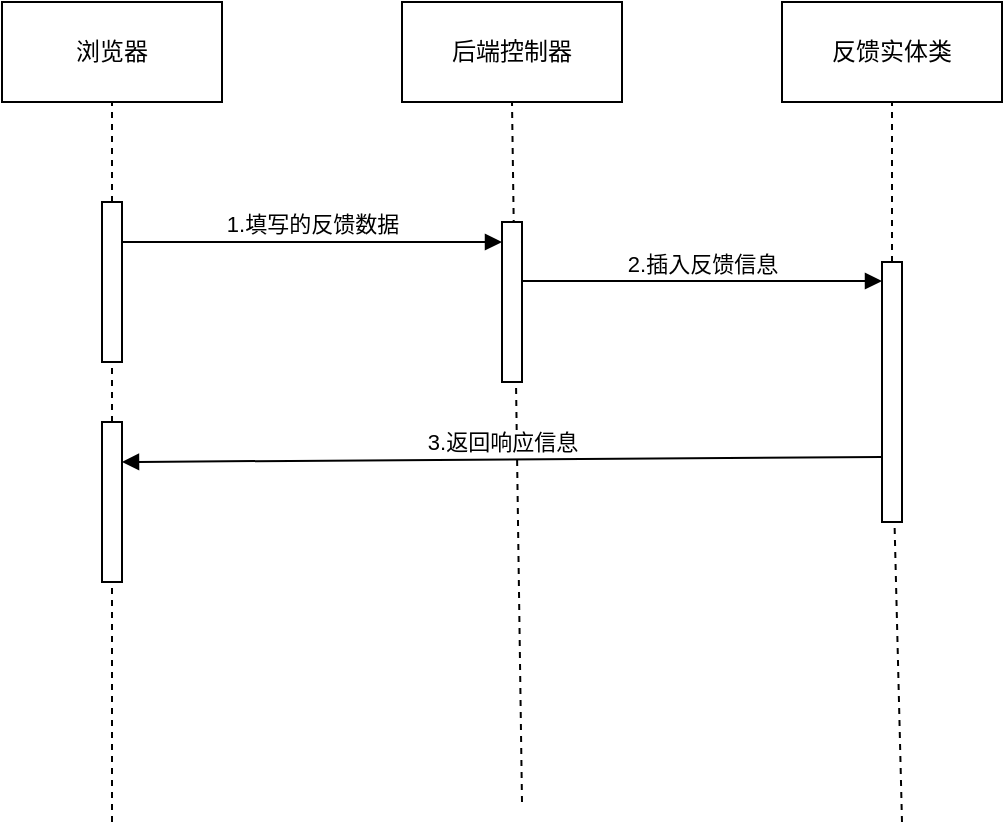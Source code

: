<mxfile version="24.2.7" type="github">
  <diagram name="第 1 页" id="mZQYzeit35BsF_IFHR48">
    <mxGraphModel dx="1050" dy="522" grid="1" gridSize="10" guides="1" tooltips="1" connect="1" arrows="1" fold="1" page="1" pageScale="1" pageWidth="827" pageHeight="1169" math="0" shadow="0">
      <root>
        <mxCell id="0" />
        <mxCell id="1" parent="0" />
        <mxCell id="aH9VVoESqp7Za4fdIKT4-1" value="浏览器" style="html=1;whiteSpace=wrap;" vertex="1" parent="1">
          <mxGeometry x="130" y="50" width="110" height="50" as="geometry" />
        </mxCell>
        <mxCell id="aH9VVoESqp7Za4fdIKT4-2" value="后端控制器" style="html=1;whiteSpace=wrap;" vertex="1" parent="1">
          <mxGeometry x="330" y="50" width="110" height="50" as="geometry" />
        </mxCell>
        <mxCell id="aH9VVoESqp7Za4fdIKT4-3" value="反馈实体类" style="html=1;whiteSpace=wrap;" vertex="1" parent="1">
          <mxGeometry x="520" y="50" width="110" height="50" as="geometry" />
        </mxCell>
        <mxCell id="aH9VVoESqp7Za4fdIKT4-4" value="" style="endArrow=none;dashed=1;html=1;rounded=0;entryX=0.5;entryY=1;entryDx=0;entryDy=0;" edge="1" parent="1" source="aH9VVoESqp7Za4fdIKT4-8" target="aH9VVoESqp7Za4fdIKT4-1">
          <mxGeometry width="50" height="50" relative="1" as="geometry">
            <mxPoint x="185" y="460" as="sourcePoint" />
            <mxPoint x="440" y="250" as="targetPoint" />
          </mxGeometry>
        </mxCell>
        <mxCell id="aH9VVoESqp7Za4fdIKT4-6" value="" style="endArrow=none;dashed=1;html=1;rounded=0;entryX=0.5;entryY=1;entryDx=0;entryDy=0;" edge="1" parent="1" target="aH9VVoESqp7Za4fdIKT4-2">
          <mxGeometry width="50" height="50" relative="1" as="geometry">
            <mxPoint x="390" y="450" as="sourcePoint" />
            <mxPoint x="440" y="250" as="targetPoint" />
          </mxGeometry>
        </mxCell>
        <mxCell id="aH9VVoESqp7Za4fdIKT4-7" value="" style="endArrow=none;dashed=1;html=1;rounded=0;entryX=0.5;entryY=1;entryDx=0;entryDy=0;" edge="1" parent="1" source="aH9VVoESqp7Za4fdIKT4-12" target="aH9VVoESqp7Za4fdIKT4-3">
          <mxGeometry width="50" height="50" relative="1" as="geometry">
            <mxPoint x="580" y="460" as="sourcePoint" />
            <mxPoint x="440" y="250" as="targetPoint" />
          </mxGeometry>
        </mxCell>
        <mxCell id="aH9VVoESqp7Za4fdIKT4-9" value="" style="endArrow=none;dashed=1;html=1;rounded=0;entryX=0.5;entryY=1;entryDx=0;entryDy=0;" edge="1" parent="1" source="aH9VVoESqp7Za4fdIKT4-16" target="aH9VVoESqp7Za4fdIKT4-8">
          <mxGeometry width="50" height="50" relative="1" as="geometry">
            <mxPoint x="185" y="460" as="sourcePoint" />
            <mxPoint x="185" y="100" as="targetPoint" />
          </mxGeometry>
        </mxCell>
        <mxCell id="aH9VVoESqp7Za4fdIKT4-8" value="" style="html=1;points=[[0,0,0,0,5],[0,1,0,0,-5],[1,0,0,0,5],[1,1,0,0,-5]];perimeter=orthogonalPerimeter;outlineConnect=0;targetShapes=umlLifeline;portConstraint=eastwest;newEdgeStyle={&quot;curved&quot;:0,&quot;rounded&quot;:0};" vertex="1" parent="1">
          <mxGeometry x="180" y="150" width="10" height="80" as="geometry" />
        </mxCell>
        <mxCell id="aH9VVoESqp7Za4fdIKT4-10" value="1.填写的反馈数据" style="html=1;verticalAlign=bottom;endArrow=block;curved=0;rounded=0;" edge="1" parent="1" target="aH9VVoESqp7Za4fdIKT4-11">
          <mxGeometry width="80" relative="1" as="geometry">
            <mxPoint x="190" y="170" as="sourcePoint" />
            <mxPoint x="380" y="170" as="targetPoint" />
          </mxGeometry>
        </mxCell>
        <mxCell id="aH9VVoESqp7Za4fdIKT4-11" value="" style="html=1;points=[[0,0,0,0,5],[0,1,0,0,-5],[1,0,0,0,5],[1,1,0,0,-5]];perimeter=orthogonalPerimeter;outlineConnect=0;targetShapes=umlLifeline;portConstraint=eastwest;newEdgeStyle={&quot;curved&quot;:0,&quot;rounded&quot;:0};" vertex="1" parent="1">
          <mxGeometry x="380" y="160" width="10" height="80" as="geometry" />
        </mxCell>
        <mxCell id="aH9VVoESqp7Za4fdIKT4-13" value="" style="endArrow=none;dashed=1;html=1;rounded=0;" edge="1" parent="1">
          <mxGeometry width="50" height="50" relative="1" as="geometry">
            <mxPoint x="580" y="460" as="sourcePoint" />
            <mxPoint x="575" y="260" as="targetPoint" />
          </mxGeometry>
        </mxCell>
        <mxCell id="aH9VVoESqp7Za4fdIKT4-12" value="" style="html=1;points=[[0,0,0,0,5],[0,1,0,0,-5],[1,0,0,0,5],[1,1,0,0,-5]];perimeter=orthogonalPerimeter;outlineConnect=0;targetShapes=umlLifeline;portConstraint=eastwest;newEdgeStyle={&quot;curved&quot;:0,&quot;rounded&quot;:0};" vertex="1" parent="1">
          <mxGeometry x="570" y="180" width="10" height="130" as="geometry" />
        </mxCell>
        <mxCell id="aH9VVoESqp7Za4fdIKT4-14" value="2.插入反馈信息" style="html=1;verticalAlign=bottom;endArrow=block;curved=0;rounded=0;" edge="1" parent="1" target="aH9VVoESqp7Za4fdIKT4-12">
          <mxGeometry width="80" relative="1" as="geometry">
            <mxPoint x="390" y="189.5" as="sourcePoint" />
            <mxPoint x="470" y="189.5" as="targetPoint" />
          </mxGeometry>
        </mxCell>
        <mxCell id="aH9VVoESqp7Za4fdIKT4-15" value="3.返回响应信息" style="html=1;verticalAlign=bottom;endArrow=block;curved=0;rounded=0;exitX=0;exitY=0.75;exitDx=0;exitDy=0;exitPerimeter=0;" edge="1" parent="1" source="aH9VVoESqp7Za4fdIKT4-12">
          <mxGeometry width="80" relative="1" as="geometry">
            <mxPoint x="370" y="270" as="sourcePoint" />
            <mxPoint x="190" y="280" as="targetPoint" />
          </mxGeometry>
        </mxCell>
        <mxCell id="aH9VVoESqp7Za4fdIKT4-17" value="" style="endArrow=none;dashed=1;html=1;rounded=0;entryX=0.5;entryY=1;entryDx=0;entryDy=0;" edge="1" parent="1" target="aH9VVoESqp7Za4fdIKT4-16">
          <mxGeometry width="50" height="50" relative="1" as="geometry">
            <mxPoint x="185" y="460" as="sourcePoint" />
            <mxPoint x="185" y="230" as="targetPoint" />
          </mxGeometry>
        </mxCell>
        <mxCell id="aH9VVoESqp7Za4fdIKT4-16" value="" style="html=1;points=[[0,0,0,0,5],[0,1,0,0,-5],[1,0,0,0,5],[1,1,0,0,-5]];perimeter=orthogonalPerimeter;outlineConnect=0;targetShapes=umlLifeline;portConstraint=eastwest;newEdgeStyle={&quot;curved&quot;:0,&quot;rounded&quot;:0};" vertex="1" parent="1">
          <mxGeometry x="180" y="260" width="10" height="80" as="geometry" />
        </mxCell>
      </root>
    </mxGraphModel>
  </diagram>
</mxfile>
